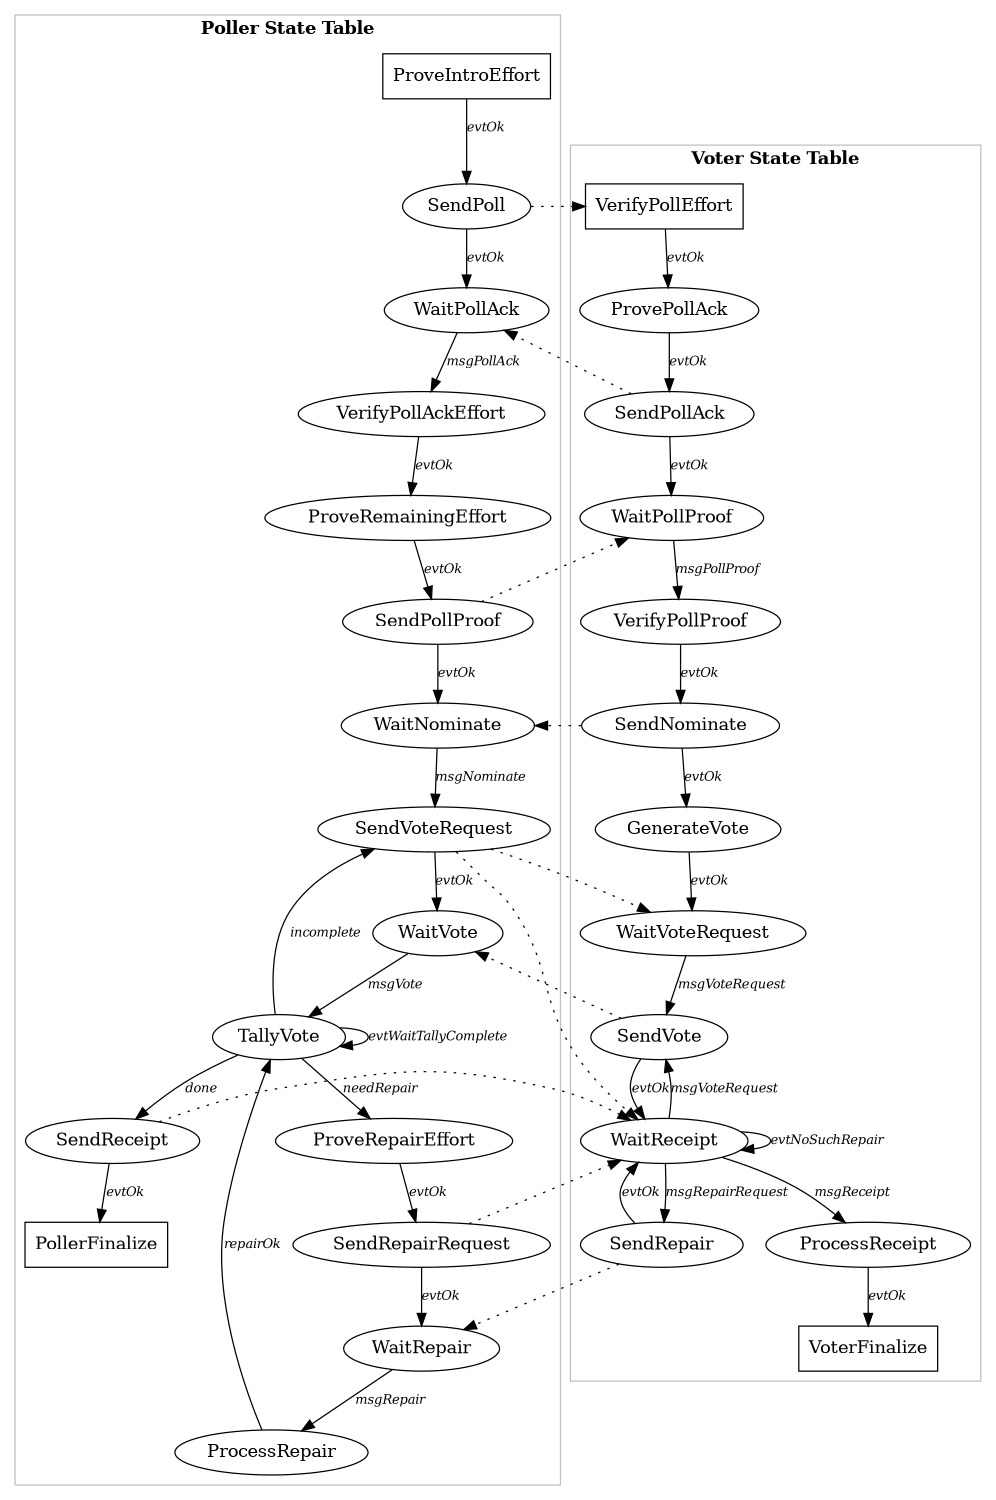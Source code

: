 /* -*- Mode: C -*- */
/*
 * $Id: states.dot,v 1.5 2006-01-12 03:13:30 smorabito Exp $
 */
/*
Copyright (c) 2000-2005 Board of Trustees of Leland Stanford Jr. University,
all rights reserved.

Permission is hereby granted, free of charge, to any person obtaining a copy
of this software and associated documentation files (the "Software"), to deal
in the Software without restriction, including without limitation the rights
to use, copy, modify, merge, publish, distribute, sublicense, and/or sell
copies of the Software, and to permit persons to whom the Software is
furnished to do so, subject to the following conditions:

The above copyright notice and this permission notice shall be included in
all copies or substantial portions of the Software.

THE SOFTWARE IS PROVIDED "AS IS", WITHOUT WARRANTY OF ANY KIND, EXPRESS OR
IMPLIED, INCLUDING BUT NOT LIMITED TO THE WARRANTIES OF MERCHANTABILITY,
FITNESS FOR A PARTICULAR PURPOSE AND NONINFRINGEMENT.  IN NO EVENT SHALL
STANFORD UNIVERSITY BE LIABLE FOR ANY CLAIM, DAMAGES OR OTHER LIABILITY,
WHETHER IN AN ACTION OF CONTRACT, TORT OR OTHERWISE, ARISING FROM, OUT OF OR
IN CONNECTION WITH THE SOFTWARE OR THE USE OR OTHER DEALINGS IN THE SOFTWARE.

Except as contained in this notice, the name of Stanford University shall not
be used in advertising or otherwise to promote the sale, use or other dealings
in this Software without prior written authorization from Stanford University.
*/

/*
 * State diagrams of V3 polling protocol.
 *
 * To generate postscript, run    dot -Tps -o <outfile>.ps states.dot
 */

digraph StateMachine {
  edge [fontname="Times-Italic"];
  node [fontname="Times-Roman"];

  subgraph cluster0 {
    color=grey;
    fontname="Times-Bold";
    fontsize="14";
    label="Poller State Table";

    ProveIntroEffort [shape=box];
    PollerFinalize [shape=box];

    ProveIntroEffort -> SendPoll [label="evtOk",fontsize="10"];
    SendPoll -> WaitPollAck [label="evtOk",fontsize="10"];
    WaitPollAck -> VerifyPollAckEffort [label="msgPollAck",fontsize="10"];
    VerifyPollAckEffort -> ProveRemainingEffort [label="evtOk",fontsize="10"];
    ProveRemainingEffort -> SendPollProof [label="evtOk",fontsize="10"];
    SendPollProof -> WaitNominate [label="evtOk",fontsize="10"];
    WaitNominate -> SendVoteRequest [label="msgNominate",fontsize="10"];
    WaitVote -> TallyVote [label="msgVote",fontsize="10"];
    TallyVote -> TallyVote [label="evtWaitTallyComplete",fontsize="10"];
    TallyVote -> SendVoteRequest [label="incomplete",fontsize="10"];
    SendVoteRequest -> WaitVote [label="evtOk",fontsize="10"];
    TallyVote -> ProveRepairEffort [label="needRepair",fontsize="10"];
    TallyVote -> SendReceipt [label="done",fontsize="10"];
    ProveRepairEffort -> SendRepairRequest [label="evtOk",fontsize="10"];
    SendRepairRequest -> WaitRepair [label="evtOk",fontsize="10"];
    WaitRepair -> ProcessRepair [label="msgRepair",fontsize="10"];
    ProcessRepair -> TallyVote [label="repairOk",fontsize="10"];
    SendReceipt -> PollerFinalize [label="evtOk",fontsize="10"];
  }

  subgraph cluster1 {
    color=grey;
    fontname="Times-Bold";
    fontsize="14";
    label="Voter State Table";

    VerifyPollEffort [shape=box];
    VoterFinalize [shape=box];

    VerifyPollEffort -> ProvePollAck [label="evtOk",fontsize="10"];
    ProvePollAck -> SendPollAck [label="evtOk",fontsize="10"];
    SendPollAck -> WaitPollProof [label="evtOk",fontsize="10"];
    WaitPollProof -> VerifyPollProof [label="msgPollProof",fontsize="10"];
    VerifyPollProof -> SendNominate [label="evtOk",fontsize="10"];
    SendNominate -> GenerateVote [label="evtOk",fontsize="10"];   
    GenerateVote -> WaitVoteRequest [label="evtOk",fontsize="10"];
    WaitVoteRequest -> SendVote [label="msgVoteRequest",fontsize="10"];
    SendVote -> WaitReceipt [label="evtOk",fontsize="10"];
    WaitReceipt -> SendVote [label="msgVoteRequest",fontsize="10"];
    WaitReceipt -> SendRepair [label="msgRepairRequest",fontsize="10"];
    WaitReceipt -> ProcessReceipt [label="msgReceipt",fontsize="10"];
    WaitReceipt -> WaitReceipt [label="evtNoSuchRepair",fontsize="10"];
    SendRepair -> WaitReceipt [label="evtOk",fontsize="10"];
    ProcessReceipt -> VoterFinalize [label="evtOk",fontsize="10"];
  }

  center=true;

  page="8.5,11";
  size="7.5,10";

  SendPoll -> VerifyPollEffort [style=dotted];
  SendPollAck -> WaitPollAck [style=dotted];
  SendNominate -> WaitNominate [style=dotted];
  SendVote -> WaitVote [style=dotted];
  SendVoteRequest -> WaitVoteRequest [style=dotted];
  SendVoteRequest -> WaitReceipt [style=dotted];
  SendPollProof -> WaitPollProof [style=dotted];
  SendReceipt -> WaitReceipt [style=dotted];
  SendRepairRequest -> WaitReceipt [style=dotted];
  SendRepair -> WaitRepair [style=dotted];
}
